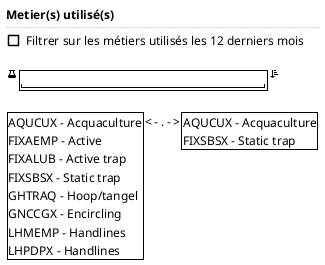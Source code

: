 @startsalt
{
  <b>Metier(s) utilisé(s)
  ..
  [] Filtrer sur les métiers utilisés les 12 derniers mois
  .
  {<&beaker> {+  "                              "    }<&sort-ascending>}
  .
  {
  {+
  AQUCUX - Acquaculture
  FIXAEMP - Active
  FIXALUB - Active trap
  FIXSBSX - Static trap
  GHTRAQ - Hoop/tangel
  GNCCGX - Encircling
  LHMEMP - Handlines
  LHPDPX - Handlines
  }  <|- . -|> {+
  AQUCUX - Acquaculture
  FIXSBSX - Static trap
  }
  }
}
@endsalt
